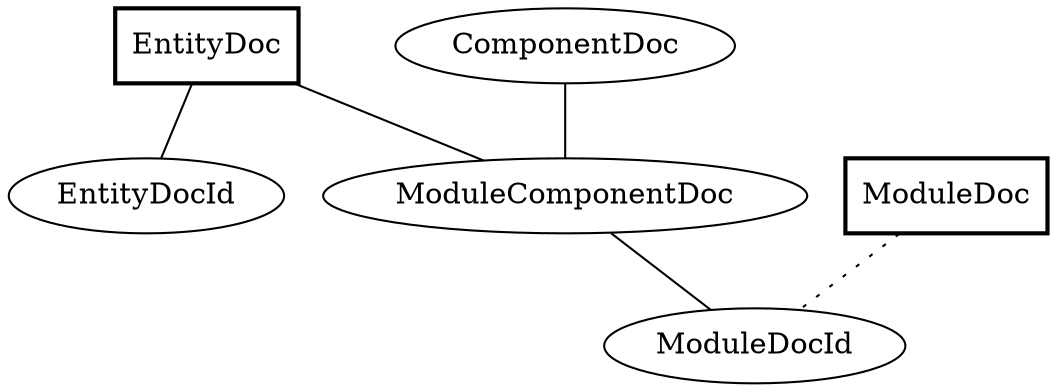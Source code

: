 graph {
splines=spline;
overlap=false;
"EntityDoc" -- "EntityDocId" [style=solid];
"ModuleComponentDoc" -- "ModuleDocId" [style=solid];
"ComponentDoc" -- "ModuleComponentDoc" [style=solid];
"ModuleDoc" -- "ModuleDocId" [style=dotted];
"EntityDoc" -- "ModuleComponentDoc" [style=solid];
"ModuleComponentDoc"[shape=ellipse];
"ComponentDoc"[shape=ellipse];
"ModuleDoc"[shape=box,style=bold];
"ModuleDocId"[shape=ellipse];
"EntityDoc"[shape=box,style=bold];
"EntityDocId"[shape=ellipse];
}
